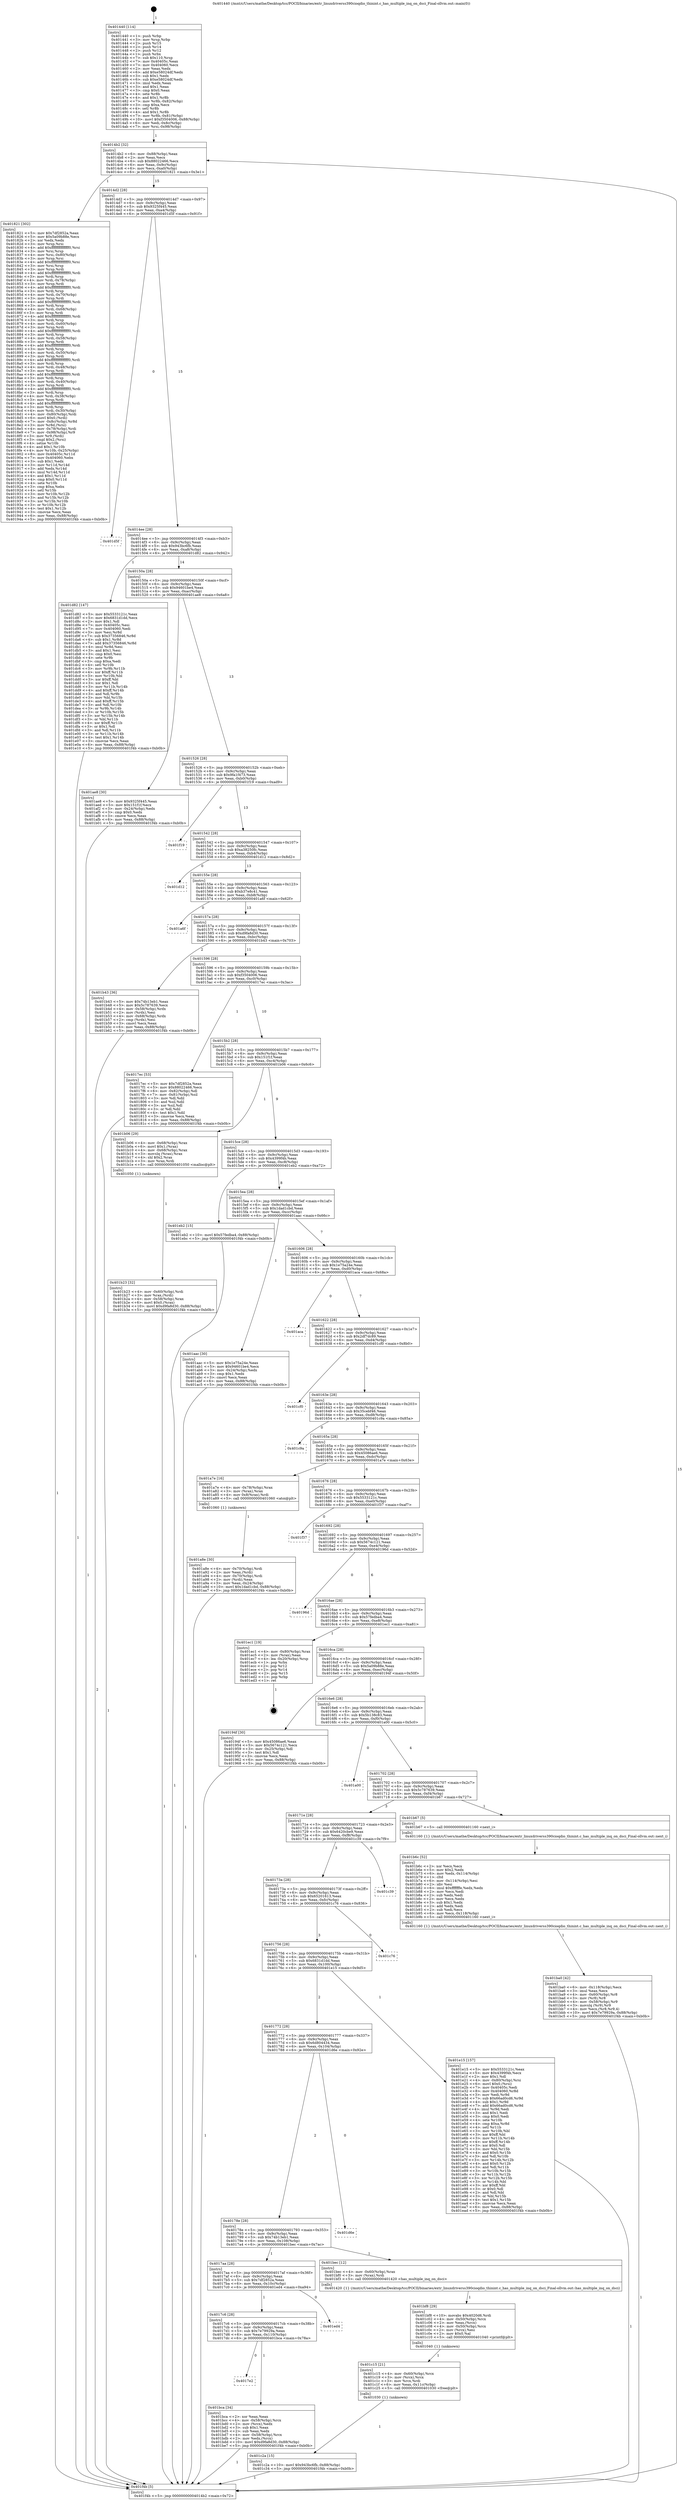 digraph "0x401440" {
  label = "0x401440 (/mnt/c/Users/mathe/Desktop/tcc/POCII/binaries/extr_linuxdriverss390cioqdio_thinint.c_has_multiple_inq_on_dsci_Final-ollvm.out::main(0))"
  labelloc = "t"
  node[shape=record]

  Entry [label="",width=0.3,height=0.3,shape=circle,fillcolor=black,style=filled]
  "0x4014b2" [label="{
     0x4014b2 [32]\l
     | [instrs]\l
     &nbsp;&nbsp;0x4014b2 \<+6\>: mov -0x88(%rbp),%eax\l
     &nbsp;&nbsp;0x4014b8 \<+2\>: mov %eax,%ecx\l
     &nbsp;&nbsp;0x4014ba \<+6\>: sub $0x88022466,%ecx\l
     &nbsp;&nbsp;0x4014c0 \<+6\>: mov %eax,-0x9c(%rbp)\l
     &nbsp;&nbsp;0x4014c6 \<+6\>: mov %ecx,-0xa0(%rbp)\l
     &nbsp;&nbsp;0x4014cc \<+6\>: je 0000000000401821 \<main+0x3e1\>\l
  }"]
  "0x401821" [label="{
     0x401821 [302]\l
     | [instrs]\l
     &nbsp;&nbsp;0x401821 \<+5\>: mov $0x7df2852a,%eax\l
     &nbsp;&nbsp;0x401826 \<+5\>: mov $0x5a09b88e,%ecx\l
     &nbsp;&nbsp;0x40182b \<+2\>: xor %edx,%edx\l
     &nbsp;&nbsp;0x40182d \<+3\>: mov %rsp,%rsi\l
     &nbsp;&nbsp;0x401830 \<+4\>: add $0xfffffffffffffff0,%rsi\l
     &nbsp;&nbsp;0x401834 \<+3\>: mov %rsi,%rsp\l
     &nbsp;&nbsp;0x401837 \<+4\>: mov %rsi,-0x80(%rbp)\l
     &nbsp;&nbsp;0x40183b \<+3\>: mov %rsp,%rsi\l
     &nbsp;&nbsp;0x40183e \<+4\>: add $0xfffffffffffffff0,%rsi\l
     &nbsp;&nbsp;0x401842 \<+3\>: mov %rsi,%rsp\l
     &nbsp;&nbsp;0x401845 \<+3\>: mov %rsp,%rdi\l
     &nbsp;&nbsp;0x401848 \<+4\>: add $0xfffffffffffffff0,%rdi\l
     &nbsp;&nbsp;0x40184c \<+3\>: mov %rdi,%rsp\l
     &nbsp;&nbsp;0x40184f \<+4\>: mov %rdi,-0x78(%rbp)\l
     &nbsp;&nbsp;0x401853 \<+3\>: mov %rsp,%rdi\l
     &nbsp;&nbsp;0x401856 \<+4\>: add $0xfffffffffffffff0,%rdi\l
     &nbsp;&nbsp;0x40185a \<+3\>: mov %rdi,%rsp\l
     &nbsp;&nbsp;0x40185d \<+4\>: mov %rdi,-0x70(%rbp)\l
     &nbsp;&nbsp;0x401861 \<+3\>: mov %rsp,%rdi\l
     &nbsp;&nbsp;0x401864 \<+4\>: add $0xfffffffffffffff0,%rdi\l
     &nbsp;&nbsp;0x401868 \<+3\>: mov %rdi,%rsp\l
     &nbsp;&nbsp;0x40186b \<+4\>: mov %rdi,-0x68(%rbp)\l
     &nbsp;&nbsp;0x40186f \<+3\>: mov %rsp,%rdi\l
     &nbsp;&nbsp;0x401872 \<+4\>: add $0xfffffffffffffff0,%rdi\l
     &nbsp;&nbsp;0x401876 \<+3\>: mov %rdi,%rsp\l
     &nbsp;&nbsp;0x401879 \<+4\>: mov %rdi,-0x60(%rbp)\l
     &nbsp;&nbsp;0x40187d \<+3\>: mov %rsp,%rdi\l
     &nbsp;&nbsp;0x401880 \<+4\>: add $0xfffffffffffffff0,%rdi\l
     &nbsp;&nbsp;0x401884 \<+3\>: mov %rdi,%rsp\l
     &nbsp;&nbsp;0x401887 \<+4\>: mov %rdi,-0x58(%rbp)\l
     &nbsp;&nbsp;0x40188b \<+3\>: mov %rsp,%rdi\l
     &nbsp;&nbsp;0x40188e \<+4\>: add $0xfffffffffffffff0,%rdi\l
     &nbsp;&nbsp;0x401892 \<+3\>: mov %rdi,%rsp\l
     &nbsp;&nbsp;0x401895 \<+4\>: mov %rdi,-0x50(%rbp)\l
     &nbsp;&nbsp;0x401899 \<+3\>: mov %rsp,%rdi\l
     &nbsp;&nbsp;0x40189c \<+4\>: add $0xfffffffffffffff0,%rdi\l
     &nbsp;&nbsp;0x4018a0 \<+3\>: mov %rdi,%rsp\l
     &nbsp;&nbsp;0x4018a3 \<+4\>: mov %rdi,-0x48(%rbp)\l
     &nbsp;&nbsp;0x4018a7 \<+3\>: mov %rsp,%rdi\l
     &nbsp;&nbsp;0x4018aa \<+4\>: add $0xfffffffffffffff0,%rdi\l
     &nbsp;&nbsp;0x4018ae \<+3\>: mov %rdi,%rsp\l
     &nbsp;&nbsp;0x4018b1 \<+4\>: mov %rdi,-0x40(%rbp)\l
     &nbsp;&nbsp;0x4018b5 \<+3\>: mov %rsp,%rdi\l
     &nbsp;&nbsp;0x4018b8 \<+4\>: add $0xfffffffffffffff0,%rdi\l
     &nbsp;&nbsp;0x4018bc \<+3\>: mov %rdi,%rsp\l
     &nbsp;&nbsp;0x4018bf \<+4\>: mov %rdi,-0x38(%rbp)\l
     &nbsp;&nbsp;0x4018c3 \<+3\>: mov %rsp,%rdi\l
     &nbsp;&nbsp;0x4018c6 \<+4\>: add $0xfffffffffffffff0,%rdi\l
     &nbsp;&nbsp;0x4018ca \<+3\>: mov %rdi,%rsp\l
     &nbsp;&nbsp;0x4018cd \<+4\>: mov %rdi,-0x30(%rbp)\l
     &nbsp;&nbsp;0x4018d1 \<+4\>: mov -0x80(%rbp),%rdi\l
     &nbsp;&nbsp;0x4018d5 \<+6\>: movl $0x0,(%rdi)\l
     &nbsp;&nbsp;0x4018db \<+7\>: mov -0x8c(%rbp),%r8d\l
     &nbsp;&nbsp;0x4018e2 \<+3\>: mov %r8d,(%rsi)\l
     &nbsp;&nbsp;0x4018e5 \<+4\>: mov -0x78(%rbp),%rdi\l
     &nbsp;&nbsp;0x4018e9 \<+7\>: mov -0x98(%rbp),%r9\l
     &nbsp;&nbsp;0x4018f0 \<+3\>: mov %r9,(%rdi)\l
     &nbsp;&nbsp;0x4018f3 \<+3\>: cmpl $0x2,(%rsi)\l
     &nbsp;&nbsp;0x4018f6 \<+4\>: setne %r10b\l
     &nbsp;&nbsp;0x4018fa \<+4\>: and $0x1,%r10b\l
     &nbsp;&nbsp;0x4018fe \<+4\>: mov %r10b,-0x25(%rbp)\l
     &nbsp;&nbsp;0x401902 \<+8\>: mov 0x40405c,%r11d\l
     &nbsp;&nbsp;0x40190a \<+7\>: mov 0x404060,%ebx\l
     &nbsp;&nbsp;0x401911 \<+3\>: sub $0x1,%edx\l
     &nbsp;&nbsp;0x401914 \<+3\>: mov %r11d,%r14d\l
     &nbsp;&nbsp;0x401917 \<+3\>: add %edx,%r14d\l
     &nbsp;&nbsp;0x40191a \<+4\>: imul %r14d,%r11d\l
     &nbsp;&nbsp;0x40191e \<+4\>: and $0x1,%r11d\l
     &nbsp;&nbsp;0x401922 \<+4\>: cmp $0x0,%r11d\l
     &nbsp;&nbsp;0x401926 \<+4\>: sete %r10b\l
     &nbsp;&nbsp;0x40192a \<+3\>: cmp $0xa,%ebx\l
     &nbsp;&nbsp;0x40192d \<+4\>: setl %r15b\l
     &nbsp;&nbsp;0x401931 \<+3\>: mov %r10b,%r12b\l
     &nbsp;&nbsp;0x401934 \<+3\>: and %r15b,%r12b\l
     &nbsp;&nbsp;0x401937 \<+3\>: xor %r15b,%r10b\l
     &nbsp;&nbsp;0x40193a \<+3\>: or %r10b,%r12b\l
     &nbsp;&nbsp;0x40193d \<+4\>: test $0x1,%r12b\l
     &nbsp;&nbsp;0x401941 \<+3\>: cmovne %ecx,%eax\l
     &nbsp;&nbsp;0x401944 \<+6\>: mov %eax,-0x88(%rbp)\l
     &nbsp;&nbsp;0x40194a \<+5\>: jmp 0000000000401f4b \<main+0xb0b\>\l
  }"]
  "0x4014d2" [label="{
     0x4014d2 [28]\l
     | [instrs]\l
     &nbsp;&nbsp;0x4014d2 \<+5\>: jmp 00000000004014d7 \<main+0x97\>\l
     &nbsp;&nbsp;0x4014d7 \<+6\>: mov -0x9c(%rbp),%eax\l
     &nbsp;&nbsp;0x4014dd \<+5\>: sub $0x9325f445,%eax\l
     &nbsp;&nbsp;0x4014e2 \<+6\>: mov %eax,-0xa4(%rbp)\l
     &nbsp;&nbsp;0x4014e8 \<+6\>: je 0000000000401d5f \<main+0x91f\>\l
  }"]
  Exit [label="",width=0.3,height=0.3,shape=circle,fillcolor=black,style=filled,peripheries=2]
  "0x401d5f" [label="{
     0x401d5f\l
  }", style=dashed]
  "0x4014ee" [label="{
     0x4014ee [28]\l
     | [instrs]\l
     &nbsp;&nbsp;0x4014ee \<+5\>: jmp 00000000004014f3 \<main+0xb3\>\l
     &nbsp;&nbsp;0x4014f3 \<+6\>: mov -0x9c(%rbp),%eax\l
     &nbsp;&nbsp;0x4014f9 \<+5\>: sub $0x943bc6fb,%eax\l
     &nbsp;&nbsp;0x4014fe \<+6\>: mov %eax,-0xa8(%rbp)\l
     &nbsp;&nbsp;0x401504 \<+6\>: je 0000000000401d82 \<main+0x942\>\l
  }"]
  "0x401c2a" [label="{
     0x401c2a [15]\l
     | [instrs]\l
     &nbsp;&nbsp;0x401c2a \<+10\>: movl $0x943bc6fb,-0x88(%rbp)\l
     &nbsp;&nbsp;0x401c34 \<+5\>: jmp 0000000000401f4b \<main+0xb0b\>\l
  }"]
  "0x401d82" [label="{
     0x401d82 [147]\l
     | [instrs]\l
     &nbsp;&nbsp;0x401d82 \<+5\>: mov $0x5533121c,%eax\l
     &nbsp;&nbsp;0x401d87 \<+5\>: mov $0x6831d1dd,%ecx\l
     &nbsp;&nbsp;0x401d8c \<+2\>: mov $0x1,%dl\l
     &nbsp;&nbsp;0x401d8e \<+7\>: mov 0x40405c,%esi\l
     &nbsp;&nbsp;0x401d95 \<+7\>: mov 0x404060,%edi\l
     &nbsp;&nbsp;0x401d9c \<+3\>: mov %esi,%r8d\l
     &nbsp;&nbsp;0x401d9f \<+7\>: sub $0x37356846,%r8d\l
     &nbsp;&nbsp;0x401da6 \<+4\>: sub $0x1,%r8d\l
     &nbsp;&nbsp;0x401daa \<+7\>: add $0x37356846,%r8d\l
     &nbsp;&nbsp;0x401db1 \<+4\>: imul %r8d,%esi\l
     &nbsp;&nbsp;0x401db5 \<+3\>: and $0x1,%esi\l
     &nbsp;&nbsp;0x401db8 \<+3\>: cmp $0x0,%esi\l
     &nbsp;&nbsp;0x401dbb \<+4\>: sete %r9b\l
     &nbsp;&nbsp;0x401dbf \<+3\>: cmp $0xa,%edi\l
     &nbsp;&nbsp;0x401dc2 \<+4\>: setl %r10b\l
     &nbsp;&nbsp;0x401dc6 \<+3\>: mov %r9b,%r11b\l
     &nbsp;&nbsp;0x401dc9 \<+4\>: xor $0xff,%r11b\l
     &nbsp;&nbsp;0x401dcd \<+3\>: mov %r10b,%bl\l
     &nbsp;&nbsp;0x401dd0 \<+3\>: xor $0xff,%bl\l
     &nbsp;&nbsp;0x401dd3 \<+3\>: xor $0x1,%dl\l
     &nbsp;&nbsp;0x401dd6 \<+3\>: mov %r11b,%r14b\l
     &nbsp;&nbsp;0x401dd9 \<+4\>: and $0xff,%r14b\l
     &nbsp;&nbsp;0x401ddd \<+3\>: and %dl,%r9b\l
     &nbsp;&nbsp;0x401de0 \<+3\>: mov %bl,%r15b\l
     &nbsp;&nbsp;0x401de3 \<+4\>: and $0xff,%r15b\l
     &nbsp;&nbsp;0x401de7 \<+3\>: and %dl,%r10b\l
     &nbsp;&nbsp;0x401dea \<+3\>: or %r9b,%r14b\l
     &nbsp;&nbsp;0x401ded \<+3\>: or %r10b,%r15b\l
     &nbsp;&nbsp;0x401df0 \<+3\>: xor %r15b,%r14b\l
     &nbsp;&nbsp;0x401df3 \<+3\>: or %bl,%r11b\l
     &nbsp;&nbsp;0x401df6 \<+4\>: xor $0xff,%r11b\l
     &nbsp;&nbsp;0x401dfa \<+3\>: or $0x1,%dl\l
     &nbsp;&nbsp;0x401dfd \<+3\>: and %dl,%r11b\l
     &nbsp;&nbsp;0x401e00 \<+3\>: or %r11b,%r14b\l
     &nbsp;&nbsp;0x401e03 \<+4\>: test $0x1,%r14b\l
     &nbsp;&nbsp;0x401e07 \<+3\>: cmovne %ecx,%eax\l
     &nbsp;&nbsp;0x401e0a \<+6\>: mov %eax,-0x88(%rbp)\l
     &nbsp;&nbsp;0x401e10 \<+5\>: jmp 0000000000401f4b \<main+0xb0b\>\l
  }"]
  "0x40150a" [label="{
     0x40150a [28]\l
     | [instrs]\l
     &nbsp;&nbsp;0x40150a \<+5\>: jmp 000000000040150f \<main+0xcf\>\l
     &nbsp;&nbsp;0x40150f \<+6\>: mov -0x9c(%rbp),%eax\l
     &nbsp;&nbsp;0x401515 \<+5\>: sub $0x94601be4,%eax\l
     &nbsp;&nbsp;0x40151a \<+6\>: mov %eax,-0xac(%rbp)\l
     &nbsp;&nbsp;0x401520 \<+6\>: je 0000000000401ae8 \<main+0x6a8\>\l
  }"]
  "0x401c15" [label="{
     0x401c15 [21]\l
     | [instrs]\l
     &nbsp;&nbsp;0x401c15 \<+4\>: mov -0x60(%rbp),%rcx\l
     &nbsp;&nbsp;0x401c19 \<+3\>: mov (%rcx),%rcx\l
     &nbsp;&nbsp;0x401c1c \<+3\>: mov %rcx,%rdi\l
     &nbsp;&nbsp;0x401c1f \<+6\>: mov %eax,-0x11c(%rbp)\l
     &nbsp;&nbsp;0x401c25 \<+5\>: call 0000000000401030 \<free@plt\>\l
     | [calls]\l
     &nbsp;&nbsp;0x401030 \{1\} (unknown)\l
  }"]
  "0x401ae8" [label="{
     0x401ae8 [30]\l
     | [instrs]\l
     &nbsp;&nbsp;0x401ae8 \<+5\>: mov $0x9325f445,%eax\l
     &nbsp;&nbsp;0x401aed \<+5\>: mov $0x151f1f,%ecx\l
     &nbsp;&nbsp;0x401af2 \<+3\>: mov -0x24(%rbp),%edx\l
     &nbsp;&nbsp;0x401af5 \<+3\>: cmp $0x0,%edx\l
     &nbsp;&nbsp;0x401af8 \<+3\>: cmove %ecx,%eax\l
     &nbsp;&nbsp;0x401afb \<+6\>: mov %eax,-0x88(%rbp)\l
     &nbsp;&nbsp;0x401b01 \<+5\>: jmp 0000000000401f4b \<main+0xb0b\>\l
  }"]
  "0x401526" [label="{
     0x401526 [28]\l
     | [instrs]\l
     &nbsp;&nbsp;0x401526 \<+5\>: jmp 000000000040152b \<main+0xeb\>\l
     &nbsp;&nbsp;0x40152b \<+6\>: mov -0x9c(%rbp),%eax\l
     &nbsp;&nbsp;0x401531 \<+5\>: sub $0x9fa1f473,%eax\l
     &nbsp;&nbsp;0x401536 \<+6\>: mov %eax,-0xb0(%rbp)\l
     &nbsp;&nbsp;0x40153c \<+6\>: je 0000000000401f19 \<main+0xad9\>\l
  }"]
  "0x401bf8" [label="{
     0x401bf8 [29]\l
     | [instrs]\l
     &nbsp;&nbsp;0x401bf8 \<+10\>: movabs $0x4020d6,%rdi\l
     &nbsp;&nbsp;0x401c02 \<+4\>: mov -0x50(%rbp),%rcx\l
     &nbsp;&nbsp;0x401c06 \<+2\>: mov %eax,(%rcx)\l
     &nbsp;&nbsp;0x401c08 \<+4\>: mov -0x50(%rbp),%rcx\l
     &nbsp;&nbsp;0x401c0c \<+2\>: mov (%rcx),%esi\l
     &nbsp;&nbsp;0x401c0e \<+2\>: mov $0x0,%al\l
     &nbsp;&nbsp;0x401c10 \<+5\>: call 0000000000401040 \<printf@plt\>\l
     | [calls]\l
     &nbsp;&nbsp;0x401040 \{1\} (unknown)\l
  }"]
  "0x401f19" [label="{
     0x401f19\l
  }", style=dashed]
  "0x401542" [label="{
     0x401542 [28]\l
     | [instrs]\l
     &nbsp;&nbsp;0x401542 \<+5\>: jmp 0000000000401547 \<main+0x107\>\l
     &nbsp;&nbsp;0x401547 \<+6\>: mov -0x9c(%rbp),%eax\l
     &nbsp;&nbsp;0x40154d \<+5\>: sub $0xa38250fc,%eax\l
     &nbsp;&nbsp;0x401552 \<+6\>: mov %eax,-0xb4(%rbp)\l
     &nbsp;&nbsp;0x401558 \<+6\>: je 0000000000401d12 \<main+0x8d2\>\l
  }"]
  "0x4017e2" [label="{
     0x4017e2\l
  }", style=dashed]
  "0x401d12" [label="{
     0x401d12\l
  }", style=dashed]
  "0x40155e" [label="{
     0x40155e [28]\l
     | [instrs]\l
     &nbsp;&nbsp;0x40155e \<+5\>: jmp 0000000000401563 \<main+0x123\>\l
     &nbsp;&nbsp;0x401563 \<+6\>: mov -0x9c(%rbp),%eax\l
     &nbsp;&nbsp;0x401569 \<+5\>: sub $0xb37e8c41,%eax\l
     &nbsp;&nbsp;0x40156e \<+6\>: mov %eax,-0xb8(%rbp)\l
     &nbsp;&nbsp;0x401574 \<+6\>: je 0000000000401a6f \<main+0x62f\>\l
  }"]
  "0x401bca" [label="{
     0x401bca [34]\l
     | [instrs]\l
     &nbsp;&nbsp;0x401bca \<+2\>: xor %eax,%eax\l
     &nbsp;&nbsp;0x401bcc \<+4\>: mov -0x58(%rbp),%rcx\l
     &nbsp;&nbsp;0x401bd0 \<+2\>: mov (%rcx),%edx\l
     &nbsp;&nbsp;0x401bd2 \<+3\>: sub $0x1,%eax\l
     &nbsp;&nbsp;0x401bd5 \<+2\>: sub %eax,%edx\l
     &nbsp;&nbsp;0x401bd7 \<+4\>: mov -0x58(%rbp),%rcx\l
     &nbsp;&nbsp;0x401bdb \<+2\>: mov %edx,(%rcx)\l
     &nbsp;&nbsp;0x401bdd \<+10\>: movl $0xd9fa8d30,-0x88(%rbp)\l
     &nbsp;&nbsp;0x401be7 \<+5\>: jmp 0000000000401f4b \<main+0xb0b\>\l
  }"]
  "0x401a6f" [label="{
     0x401a6f\l
  }", style=dashed]
  "0x40157a" [label="{
     0x40157a [28]\l
     | [instrs]\l
     &nbsp;&nbsp;0x40157a \<+5\>: jmp 000000000040157f \<main+0x13f\>\l
     &nbsp;&nbsp;0x40157f \<+6\>: mov -0x9c(%rbp),%eax\l
     &nbsp;&nbsp;0x401585 \<+5\>: sub $0xd9fa8d30,%eax\l
     &nbsp;&nbsp;0x40158a \<+6\>: mov %eax,-0xbc(%rbp)\l
     &nbsp;&nbsp;0x401590 \<+6\>: je 0000000000401b43 \<main+0x703\>\l
  }"]
  "0x4017c6" [label="{
     0x4017c6 [28]\l
     | [instrs]\l
     &nbsp;&nbsp;0x4017c6 \<+5\>: jmp 00000000004017cb \<main+0x38b\>\l
     &nbsp;&nbsp;0x4017cb \<+6\>: mov -0x9c(%rbp),%eax\l
     &nbsp;&nbsp;0x4017d1 \<+5\>: sub $0x7e79929a,%eax\l
     &nbsp;&nbsp;0x4017d6 \<+6\>: mov %eax,-0x110(%rbp)\l
     &nbsp;&nbsp;0x4017dc \<+6\>: je 0000000000401bca \<main+0x78a\>\l
  }"]
  "0x401b43" [label="{
     0x401b43 [36]\l
     | [instrs]\l
     &nbsp;&nbsp;0x401b43 \<+5\>: mov $0x74b13eb1,%eax\l
     &nbsp;&nbsp;0x401b48 \<+5\>: mov $0x5c787639,%ecx\l
     &nbsp;&nbsp;0x401b4d \<+4\>: mov -0x58(%rbp),%rdx\l
     &nbsp;&nbsp;0x401b51 \<+2\>: mov (%rdx),%esi\l
     &nbsp;&nbsp;0x401b53 \<+4\>: mov -0x68(%rbp),%rdx\l
     &nbsp;&nbsp;0x401b57 \<+2\>: cmp (%rdx),%esi\l
     &nbsp;&nbsp;0x401b59 \<+3\>: cmovl %ecx,%eax\l
     &nbsp;&nbsp;0x401b5c \<+6\>: mov %eax,-0x88(%rbp)\l
     &nbsp;&nbsp;0x401b62 \<+5\>: jmp 0000000000401f4b \<main+0xb0b\>\l
  }"]
  "0x401596" [label="{
     0x401596 [28]\l
     | [instrs]\l
     &nbsp;&nbsp;0x401596 \<+5\>: jmp 000000000040159b \<main+0x15b\>\l
     &nbsp;&nbsp;0x40159b \<+6\>: mov -0x9c(%rbp),%eax\l
     &nbsp;&nbsp;0x4015a1 \<+5\>: sub $0xf3504006,%eax\l
     &nbsp;&nbsp;0x4015a6 \<+6\>: mov %eax,-0xc0(%rbp)\l
     &nbsp;&nbsp;0x4015ac \<+6\>: je 00000000004017ec \<main+0x3ac\>\l
  }"]
  "0x401ed4" [label="{
     0x401ed4\l
  }", style=dashed]
  "0x4017ec" [label="{
     0x4017ec [53]\l
     | [instrs]\l
     &nbsp;&nbsp;0x4017ec \<+5\>: mov $0x7df2852a,%eax\l
     &nbsp;&nbsp;0x4017f1 \<+5\>: mov $0x88022466,%ecx\l
     &nbsp;&nbsp;0x4017f6 \<+6\>: mov -0x82(%rbp),%dl\l
     &nbsp;&nbsp;0x4017fc \<+7\>: mov -0x81(%rbp),%sil\l
     &nbsp;&nbsp;0x401803 \<+3\>: mov %dl,%dil\l
     &nbsp;&nbsp;0x401806 \<+3\>: and %sil,%dil\l
     &nbsp;&nbsp;0x401809 \<+3\>: xor %sil,%dl\l
     &nbsp;&nbsp;0x40180c \<+3\>: or %dl,%dil\l
     &nbsp;&nbsp;0x40180f \<+4\>: test $0x1,%dil\l
     &nbsp;&nbsp;0x401813 \<+3\>: cmovne %ecx,%eax\l
     &nbsp;&nbsp;0x401816 \<+6\>: mov %eax,-0x88(%rbp)\l
     &nbsp;&nbsp;0x40181c \<+5\>: jmp 0000000000401f4b \<main+0xb0b\>\l
  }"]
  "0x4015b2" [label="{
     0x4015b2 [28]\l
     | [instrs]\l
     &nbsp;&nbsp;0x4015b2 \<+5\>: jmp 00000000004015b7 \<main+0x177\>\l
     &nbsp;&nbsp;0x4015b7 \<+6\>: mov -0x9c(%rbp),%eax\l
     &nbsp;&nbsp;0x4015bd \<+5\>: sub $0x151f1f,%eax\l
     &nbsp;&nbsp;0x4015c2 \<+6\>: mov %eax,-0xc4(%rbp)\l
     &nbsp;&nbsp;0x4015c8 \<+6\>: je 0000000000401b06 \<main+0x6c6\>\l
  }"]
  "0x401f4b" [label="{
     0x401f4b [5]\l
     | [instrs]\l
     &nbsp;&nbsp;0x401f4b \<+5\>: jmp 00000000004014b2 \<main+0x72\>\l
  }"]
  "0x401440" [label="{
     0x401440 [114]\l
     | [instrs]\l
     &nbsp;&nbsp;0x401440 \<+1\>: push %rbp\l
     &nbsp;&nbsp;0x401441 \<+3\>: mov %rsp,%rbp\l
     &nbsp;&nbsp;0x401444 \<+2\>: push %r15\l
     &nbsp;&nbsp;0x401446 \<+2\>: push %r14\l
     &nbsp;&nbsp;0x401448 \<+2\>: push %r12\l
     &nbsp;&nbsp;0x40144a \<+1\>: push %rbx\l
     &nbsp;&nbsp;0x40144b \<+7\>: sub $0x110,%rsp\l
     &nbsp;&nbsp;0x401452 \<+7\>: mov 0x40405c,%eax\l
     &nbsp;&nbsp;0x401459 \<+7\>: mov 0x404060,%ecx\l
     &nbsp;&nbsp;0x401460 \<+2\>: mov %eax,%edx\l
     &nbsp;&nbsp;0x401462 \<+6\>: add $0xe58024df,%edx\l
     &nbsp;&nbsp;0x401468 \<+3\>: sub $0x1,%edx\l
     &nbsp;&nbsp;0x40146b \<+6\>: sub $0xe58024df,%edx\l
     &nbsp;&nbsp;0x401471 \<+3\>: imul %edx,%eax\l
     &nbsp;&nbsp;0x401474 \<+3\>: and $0x1,%eax\l
     &nbsp;&nbsp;0x401477 \<+3\>: cmp $0x0,%eax\l
     &nbsp;&nbsp;0x40147a \<+4\>: sete %r8b\l
     &nbsp;&nbsp;0x40147e \<+4\>: and $0x1,%r8b\l
     &nbsp;&nbsp;0x401482 \<+7\>: mov %r8b,-0x82(%rbp)\l
     &nbsp;&nbsp;0x401489 \<+3\>: cmp $0xa,%ecx\l
     &nbsp;&nbsp;0x40148c \<+4\>: setl %r8b\l
     &nbsp;&nbsp;0x401490 \<+4\>: and $0x1,%r8b\l
     &nbsp;&nbsp;0x401494 \<+7\>: mov %r8b,-0x81(%rbp)\l
     &nbsp;&nbsp;0x40149b \<+10\>: movl $0xf3504006,-0x88(%rbp)\l
     &nbsp;&nbsp;0x4014a5 \<+6\>: mov %edi,-0x8c(%rbp)\l
     &nbsp;&nbsp;0x4014ab \<+7\>: mov %rsi,-0x98(%rbp)\l
  }"]
  "0x4017aa" [label="{
     0x4017aa [28]\l
     | [instrs]\l
     &nbsp;&nbsp;0x4017aa \<+5\>: jmp 00000000004017af \<main+0x36f\>\l
     &nbsp;&nbsp;0x4017af \<+6\>: mov -0x9c(%rbp),%eax\l
     &nbsp;&nbsp;0x4017b5 \<+5\>: sub $0x7df2852a,%eax\l
     &nbsp;&nbsp;0x4017ba \<+6\>: mov %eax,-0x10c(%rbp)\l
     &nbsp;&nbsp;0x4017c0 \<+6\>: je 0000000000401ed4 \<main+0xa94\>\l
  }"]
  "0x401bec" [label="{
     0x401bec [12]\l
     | [instrs]\l
     &nbsp;&nbsp;0x401bec \<+4\>: mov -0x60(%rbp),%rax\l
     &nbsp;&nbsp;0x401bf0 \<+3\>: mov (%rax),%rdi\l
     &nbsp;&nbsp;0x401bf3 \<+5\>: call 0000000000401420 \<has_multiple_inq_on_dsci\>\l
     | [calls]\l
     &nbsp;&nbsp;0x401420 \{1\} (/mnt/c/Users/mathe/Desktop/tcc/POCII/binaries/extr_linuxdriverss390cioqdio_thinint.c_has_multiple_inq_on_dsci_Final-ollvm.out::has_multiple_inq_on_dsci)\l
  }"]
  "0x401b06" [label="{
     0x401b06 [29]\l
     | [instrs]\l
     &nbsp;&nbsp;0x401b06 \<+4\>: mov -0x68(%rbp),%rax\l
     &nbsp;&nbsp;0x401b0a \<+6\>: movl $0x1,(%rax)\l
     &nbsp;&nbsp;0x401b10 \<+4\>: mov -0x68(%rbp),%rax\l
     &nbsp;&nbsp;0x401b14 \<+3\>: movslq (%rax),%rax\l
     &nbsp;&nbsp;0x401b17 \<+4\>: shl $0x2,%rax\l
     &nbsp;&nbsp;0x401b1b \<+3\>: mov %rax,%rdi\l
     &nbsp;&nbsp;0x401b1e \<+5\>: call 0000000000401050 \<malloc@plt\>\l
     | [calls]\l
     &nbsp;&nbsp;0x401050 \{1\} (unknown)\l
  }"]
  "0x4015ce" [label="{
     0x4015ce [28]\l
     | [instrs]\l
     &nbsp;&nbsp;0x4015ce \<+5\>: jmp 00000000004015d3 \<main+0x193\>\l
     &nbsp;&nbsp;0x4015d3 \<+6\>: mov -0x9c(%rbp),%eax\l
     &nbsp;&nbsp;0x4015d9 \<+5\>: sub $0x4399f4b,%eax\l
     &nbsp;&nbsp;0x4015de \<+6\>: mov %eax,-0xc8(%rbp)\l
     &nbsp;&nbsp;0x4015e4 \<+6\>: je 0000000000401eb2 \<main+0xa72\>\l
  }"]
  "0x40178e" [label="{
     0x40178e [28]\l
     | [instrs]\l
     &nbsp;&nbsp;0x40178e \<+5\>: jmp 0000000000401793 \<main+0x353\>\l
     &nbsp;&nbsp;0x401793 \<+6\>: mov -0x9c(%rbp),%eax\l
     &nbsp;&nbsp;0x401799 \<+5\>: sub $0x74b13eb1,%eax\l
     &nbsp;&nbsp;0x40179e \<+6\>: mov %eax,-0x108(%rbp)\l
     &nbsp;&nbsp;0x4017a4 \<+6\>: je 0000000000401bec \<main+0x7ac\>\l
  }"]
  "0x401eb2" [label="{
     0x401eb2 [15]\l
     | [instrs]\l
     &nbsp;&nbsp;0x401eb2 \<+10\>: movl $0x57fedba4,-0x88(%rbp)\l
     &nbsp;&nbsp;0x401ebc \<+5\>: jmp 0000000000401f4b \<main+0xb0b\>\l
  }"]
  "0x4015ea" [label="{
     0x4015ea [28]\l
     | [instrs]\l
     &nbsp;&nbsp;0x4015ea \<+5\>: jmp 00000000004015ef \<main+0x1af\>\l
     &nbsp;&nbsp;0x4015ef \<+6\>: mov -0x9c(%rbp),%eax\l
     &nbsp;&nbsp;0x4015f5 \<+5\>: sub $0x1dad1cbd,%eax\l
     &nbsp;&nbsp;0x4015fa \<+6\>: mov %eax,-0xcc(%rbp)\l
     &nbsp;&nbsp;0x401600 \<+6\>: je 0000000000401aac \<main+0x66c\>\l
  }"]
  "0x401d6e" [label="{
     0x401d6e\l
  }", style=dashed]
  "0x401aac" [label="{
     0x401aac [30]\l
     | [instrs]\l
     &nbsp;&nbsp;0x401aac \<+5\>: mov $0x1e75a24e,%eax\l
     &nbsp;&nbsp;0x401ab1 \<+5\>: mov $0x94601be4,%ecx\l
     &nbsp;&nbsp;0x401ab6 \<+3\>: mov -0x24(%rbp),%edx\l
     &nbsp;&nbsp;0x401ab9 \<+3\>: cmp $0x1,%edx\l
     &nbsp;&nbsp;0x401abc \<+3\>: cmovl %ecx,%eax\l
     &nbsp;&nbsp;0x401abf \<+6\>: mov %eax,-0x88(%rbp)\l
     &nbsp;&nbsp;0x401ac5 \<+5\>: jmp 0000000000401f4b \<main+0xb0b\>\l
  }"]
  "0x401606" [label="{
     0x401606 [28]\l
     | [instrs]\l
     &nbsp;&nbsp;0x401606 \<+5\>: jmp 000000000040160b \<main+0x1cb\>\l
     &nbsp;&nbsp;0x40160b \<+6\>: mov -0x9c(%rbp),%eax\l
     &nbsp;&nbsp;0x401611 \<+5\>: sub $0x1e75a24e,%eax\l
     &nbsp;&nbsp;0x401616 \<+6\>: mov %eax,-0xd0(%rbp)\l
     &nbsp;&nbsp;0x40161c \<+6\>: je 0000000000401aca \<main+0x68a\>\l
  }"]
  "0x401772" [label="{
     0x401772 [28]\l
     | [instrs]\l
     &nbsp;&nbsp;0x401772 \<+5\>: jmp 0000000000401777 \<main+0x337\>\l
     &nbsp;&nbsp;0x401777 \<+6\>: mov -0x9c(%rbp),%eax\l
     &nbsp;&nbsp;0x40177d \<+5\>: sub $0x6d804434,%eax\l
     &nbsp;&nbsp;0x401782 \<+6\>: mov %eax,-0x104(%rbp)\l
     &nbsp;&nbsp;0x401788 \<+6\>: je 0000000000401d6e \<main+0x92e\>\l
  }"]
  "0x401aca" [label="{
     0x401aca\l
  }", style=dashed]
  "0x401622" [label="{
     0x401622 [28]\l
     | [instrs]\l
     &nbsp;&nbsp;0x401622 \<+5\>: jmp 0000000000401627 \<main+0x1e7\>\l
     &nbsp;&nbsp;0x401627 \<+6\>: mov -0x9c(%rbp),%eax\l
     &nbsp;&nbsp;0x40162d \<+5\>: sub $0x2df7dc89,%eax\l
     &nbsp;&nbsp;0x401632 \<+6\>: mov %eax,-0xd4(%rbp)\l
     &nbsp;&nbsp;0x401638 \<+6\>: je 0000000000401cf0 \<main+0x8b0\>\l
  }"]
  "0x401e15" [label="{
     0x401e15 [157]\l
     | [instrs]\l
     &nbsp;&nbsp;0x401e15 \<+5\>: mov $0x5533121c,%eax\l
     &nbsp;&nbsp;0x401e1a \<+5\>: mov $0x4399f4b,%ecx\l
     &nbsp;&nbsp;0x401e1f \<+2\>: mov $0x1,%dl\l
     &nbsp;&nbsp;0x401e21 \<+4\>: mov -0x80(%rbp),%rsi\l
     &nbsp;&nbsp;0x401e25 \<+6\>: movl $0x0,(%rsi)\l
     &nbsp;&nbsp;0x401e2b \<+7\>: mov 0x40405c,%edi\l
     &nbsp;&nbsp;0x401e32 \<+8\>: mov 0x404060,%r8d\l
     &nbsp;&nbsp;0x401e3a \<+3\>: mov %edi,%r9d\l
     &nbsp;&nbsp;0x401e3d \<+7\>: sub $0x66ad0cd6,%r9d\l
     &nbsp;&nbsp;0x401e44 \<+4\>: sub $0x1,%r9d\l
     &nbsp;&nbsp;0x401e48 \<+7\>: add $0x66ad0cd6,%r9d\l
     &nbsp;&nbsp;0x401e4f \<+4\>: imul %r9d,%edi\l
     &nbsp;&nbsp;0x401e53 \<+3\>: and $0x1,%edi\l
     &nbsp;&nbsp;0x401e56 \<+3\>: cmp $0x0,%edi\l
     &nbsp;&nbsp;0x401e59 \<+4\>: sete %r10b\l
     &nbsp;&nbsp;0x401e5d \<+4\>: cmp $0xa,%r8d\l
     &nbsp;&nbsp;0x401e61 \<+4\>: setl %r11b\l
     &nbsp;&nbsp;0x401e65 \<+3\>: mov %r10b,%bl\l
     &nbsp;&nbsp;0x401e68 \<+3\>: xor $0xff,%bl\l
     &nbsp;&nbsp;0x401e6b \<+3\>: mov %r11b,%r14b\l
     &nbsp;&nbsp;0x401e6e \<+4\>: xor $0xff,%r14b\l
     &nbsp;&nbsp;0x401e72 \<+3\>: xor $0x0,%dl\l
     &nbsp;&nbsp;0x401e75 \<+3\>: mov %bl,%r15b\l
     &nbsp;&nbsp;0x401e78 \<+4\>: and $0x0,%r15b\l
     &nbsp;&nbsp;0x401e7c \<+3\>: and %dl,%r10b\l
     &nbsp;&nbsp;0x401e7f \<+3\>: mov %r14b,%r12b\l
     &nbsp;&nbsp;0x401e82 \<+4\>: and $0x0,%r12b\l
     &nbsp;&nbsp;0x401e86 \<+3\>: and %dl,%r11b\l
     &nbsp;&nbsp;0x401e89 \<+3\>: or %r10b,%r15b\l
     &nbsp;&nbsp;0x401e8c \<+3\>: or %r11b,%r12b\l
     &nbsp;&nbsp;0x401e8f \<+3\>: xor %r12b,%r15b\l
     &nbsp;&nbsp;0x401e92 \<+3\>: or %r14b,%bl\l
     &nbsp;&nbsp;0x401e95 \<+3\>: xor $0xff,%bl\l
     &nbsp;&nbsp;0x401e98 \<+3\>: or $0x0,%dl\l
     &nbsp;&nbsp;0x401e9b \<+2\>: and %dl,%bl\l
     &nbsp;&nbsp;0x401e9d \<+3\>: or %bl,%r15b\l
     &nbsp;&nbsp;0x401ea0 \<+4\>: test $0x1,%r15b\l
     &nbsp;&nbsp;0x401ea4 \<+3\>: cmovne %ecx,%eax\l
     &nbsp;&nbsp;0x401ea7 \<+6\>: mov %eax,-0x88(%rbp)\l
     &nbsp;&nbsp;0x401ead \<+5\>: jmp 0000000000401f4b \<main+0xb0b\>\l
  }"]
  "0x401cf0" [label="{
     0x401cf0\l
  }", style=dashed]
  "0x40163e" [label="{
     0x40163e [28]\l
     | [instrs]\l
     &nbsp;&nbsp;0x40163e \<+5\>: jmp 0000000000401643 \<main+0x203\>\l
     &nbsp;&nbsp;0x401643 \<+6\>: mov -0x9c(%rbp),%eax\l
     &nbsp;&nbsp;0x401649 \<+5\>: sub $0x35cebf46,%eax\l
     &nbsp;&nbsp;0x40164e \<+6\>: mov %eax,-0xd8(%rbp)\l
     &nbsp;&nbsp;0x401654 \<+6\>: je 0000000000401c9a \<main+0x85a\>\l
  }"]
  "0x401756" [label="{
     0x401756 [28]\l
     | [instrs]\l
     &nbsp;&nbsp;0x401756 \<+5\>: jmp 000000000040175b \<main+0x31b\>\l
     &nbsp;&nbsp;0x40175b \<+6\>: mov -0x9c(%rbp),%eax\l
     &nbsp;&nbsp;0x401761 \<+5\>: sub $0x6831d1dd,%eax\l
     &nbsp;&nbsp;0x401766 \<+6\>: mov %eax,-0x100(%rbp)\l
     &nbsp;&nbsp;0x40176c \<+6\>: je 0000000000401e15 \<main+0x9d5\>\l
  }"]
  "0x401c9a" [label="{
     0x401c9a\l
  }", style=dashed]
  "0x40165a" [label="{
     0x40165a [28]\l
     | [instrs]\l
     &nbsp;&nbsp;0x40165a \<+5\>: jmp 000000000040165f \<main+0x21f\>\l
     &nbsp;&nbsp;0x40165f \<+6\>: mov -0x9c(%rbp),%eax\l
     &nbsp;&nbsp;0x401665 \<+5\>: sub $0x45086ae6,%eax\l
     &nbsp;&nbsp;0x40166a \<+6\>: mov %eax,-0xdc(%rbp)\l
     &nbsp;&nbsp;0x401670 \<+6\>: je 0000000000401a7e \<main+0x63e\>\l
  }"]
  "0x401c76" [label="{
     0x401c76\l
  }", style=dashed]
  "0x401a7e" [label="{
     0x401a7e [16]\l
     | [instrs]\l
     &nbsp;&nbsp;0x401a7e \<+4\>: mov -0x78(%rbp),%rax\l
     &nbsp;&nbsp;0x401a82 \<+3\>: mov (%rax),%rax\l
     &nbsp;&nbsp;0x401a85 \<+4\>: mov 0x8(%rax),%rdi\l
     &nbsp;&nbsp;0x401a89 \<+5\>: call 0000000000401060 \<atoi@plt\>\l
     | [calls]\l
     &nbsp;&nbsp;0x401060 \{1\} (unknown)\l
  }"]
  "0x401676" [label="{
     0x401676 [28]\l
     | [instrs]\l
     &nbsp;&nbsp;0x401676 \<+5\>: jmp 000000000040167b \<main+0x23b\>\l
     &nbsp;&nbsp;0x40167b \<+6\>: mov -0x9c(%rbp),%eax\l
     &nbsp;&nbsp;0x401681 \<+5\>: sub $0x5533121c,%eax\l
     &nbsp;&nbsp;0x401686 \<+6\>: mov %eax,-0xe0(%rbp)\l
     &nbsp;&nbsp;0x40168c \<+6\>: je 0000000000401f37 \<main+0xaf7\>\l
  }"]
  "0x40173a" [label="{
     0x40173a [28]\l
     | [instrs]\l
     &nbsp;&nbsp;0x40173a \<+5\>: jmp 000000000040173f \<main+0x2ff\>\l
     &nbsp;&nbsp;0x40173f \<+6\>: mov -0x9c(%rbp),%eax\l
     &nbsp;&nbsp;0x401745 \<+5\>: sub $0x65201613,%eax\l
     &nbsp;&nbsp;0x40174a \<+6\>: mov %eax,-0xfc(%rbp)\l
     &nbsp;&nbsp;0x401750 \<+6\>: je 0000000000401c76 \<main+0x836\>\l
  }"]
  "0x401f37" [label="{
     0x401f37\l
  }", style=dashed]
  "0x401692" [label="{
     0x401692 [28]\l
     | [instrs]\l
     &nbsp;&nbsp;0x401692 \<+5\>: jmp 0000000000401697 \<main+0x257\>\l
     &nbsp;&nbsp;0x401697 \<+6\>: mov -0x9c(%rbp),%eax\l
     &nbsp;&nbsp;0x40169d \<+5\>: sub $0x5674c121,%eax\l
     &nbsp;&nbsp;0x4016a2 \<+6\>: mov %eax,-0xe4(%rbp)\l
     &nbsp;&nbsp;0x4016a8 \<+6\>: je 000000000040196d \<main+0x52d\>\l
  }"]
  "0x401c39" [label="{
     0x401c39\l
  }", style=dashed]
  "0x40196d" [label="{
     0x40196d\l
  }", style=dashed]
  "0x4016ae" [label="{
     0x4016ae [28]\l
     | [instrs]\l
     &nbsp;&nbsp;0x4016ae \<+5\>: jmp 00000000004016b3 \<main+0x273\>\l
     &nbsp;&nbsp;0x4016b3 \<+6\>: mov -0x9c(%rbp),%eax\l
     &nbsp;&nbsp;0x4016b9 \<+5\>: sub $0x57fedba4,%eax\l
     &nbsp;&nbsp;0x4016be \<+6\>: mov %eax,-0xe8(%rbp)\l
     &nbsp;&nbsp;0x4016c4 \<+6\>: je 0000000000401ec1 \<main+0xa81\>\l
  }"]
  "0x401ba0" [label="{
     0x401ba0 [42]\l
     | [instrs]\l
     &nbsp;&nbsp;0x401ba0 \<+6\>: mov -0x118(%rbp),%ecx\l
     &nbsp;&nbsp;0x401ba6 \<+3\>: imul %eax,%ecx\l
     &nbsp;&nbsp;0x401ba9 \<+4\>: mov -0x60(%rbp),%r8\l
     &nbsp;&nbsp;0x401bad \<+3\>: mov (%r8),%r8\l
     &nbsp;&nbsp;0x401bb0 \<+4\>: mov -0x58(%rbp),%r9\l
     &nbsp;&nbsp;0x401bb4 \<+3\>: movslq (%r9),%r9\l
     &nbsp;&nbsp;0x401bb7 \<+4\>: mov %ecx,(%r8,%r9,4)\l
     &nbsp;&nbsp;0x401bbb \<+10\>: movl $0x7e79929a,-0x88(%rbp)\l
     &nbsp;&nbsp;0x401bc5 \<+5\>: jmp 0000000000401f4b \<main+0xb0b\>\l
  }"]
  "0x401ec1" [label="{
     0x401ec1 [19]\l
     | [instrs]\l
     &nbsp;&nbsp;0x401ec1 \<+4\>: mov -0x80(%rbp),%rax\l
     &nbsp;&nbsp;0x401ec5 \<+2\>: mov (%rax),%eax\l
     &nbsp;&nbsp;0x401ec7 \<+4\>: lea -0x20(%rbp),%rsp\l
     &nbsp;&nbsp;0x401ecb \<+1\>: pop %rbx\l
     &nbsp;&nbsp;0x401ecc \<+2\>: pop %r12\l
     &nbsp;&nbsp;0x401ece \<+2\>: pop %r14\l
     &nbsp;&nbsp;0x401ed0 \<+2\>: pop %r15\l
     &nbsp;&nbsp;0x401ed2 \<+1\>: pop %rbp\l
     &nbsp;&nbsp;0x401ed3 \<+1\>: ret\l
  }"]
  "0x4016ca" [label="{
     0x4016ca [28]\l
     | [instrs]\l
     &nbsp;&nbsp;0x4016ca \<+5\>: jmp 00000000004016cf \<main+0x28f\>\l
     &nbsp;&nbsp;0x4016cf \<+6\>: mov -0x9c(%rbp),%eax\l
     &nbsp;&nbsp;0x4016d5 \<+5\>: sub $0x5a09b88e,%eax\l
     &nbsp;&nbsp;0x4016da \<+6\>: mov %eax,-0xec(%rbp)\l
     &nbsp;&nbsp;0x4016e0 \<+6\>: je 000000000040194f \<main+0x50f\>\l
  }"]
  "0x401b6c" [label="{
     0x401b6c [52]\l
     | [instrs]\l
     &nbsp;&nbsp;0x401b6c \<+2\>: xor %ecx,%ecx\l
     &nbsp;&nbsp;0x401b6e \<+5\>: mov $0x2,%edx\l
     &nbsp;&nbsp;0x401b73 \<+6\>: mov %edx,-0x114(%rbp)\l
     &nbsp;&nbsp;0x401b79 \<+1\>: cltd\l
     &nbsp;&nbsp;0x401b7a \<+6\>: mov -0x114(%rbp),%esi\l
     &nbsp;&nbsp;0x401b80 \<+2\>: idiv %esi\l
     &nbsp;&nbsp;0x401b82 \<+6\>: imul $0xfffffffe,%edx,%edx\l
     &nbsp;&nbsp;0x401b88 \<+2\>: mov %ecx,%edi\l
     &nbsp;&nbsp;0x401b8a \<+2\>: sub %edx,%edi\l
     &nbsp;&nbsp;0x401b8c \<+2\>: mov %ecx,%edx\l
     &nbsp;&nbsp;0x401b8e \<+3\>: sub $0x1,%edx\l
     &nbsp;&nbsp;0x401b91 \<+2\>: add %edx,%edi\l
     &nbsp;&nbsp;0x401b93 \<+2\>: sub %edi,%ecx\l
     &nbsp;&nbsp;0x401b95 \<+6\>: mov %ecx,-0x118(%rbp)\l
     &nbsp;&nbsp;0x401b9b \<+5\>: call 0000000000401160 \<next_i\>\l
     | [calls]\l
     &nbsp;&nbsp;0x401160 \{1\} (/mnt/c/Users/mathe/Desktop/tcc/POCII/binaries/extr_linuxdriverss390cioqdio_thinint.c_has_multiple_inq_on_dsci_Final-ollvm.out::next_i)\l
  }"]
  "0x40194f" [label="{
     0x40194f [30]\l
     | [instrs]\l
     &nbsp;&nbsp;0x40194f \<+5\>: mov $0x45086ae6,%eax\l
     &nbsp;&nbsp;0x401954 \<+5\>: mov $0x5674c121,%ecx\l
     &nbsp;&nbsp;0x401959 \<+3\>: mov -0x25(%rbp),%dl\l
     &nbsp;&nbsp;0x40195c \<+3\>: test $0x1,%dl\l
     &nbsp;&nbsp;0x40195f \<+3\>: cmovne %ecx,%eax\l
     &nbsp;&nbsp;0x401962 \<+6\>: mov %eax,-0x88(%rbp)\l
     &nbsp;&nbsp;0x401968 \<+5\>: jmp 0000000000401f4b \<main+0xb0b\>\l
  }"]
  "0x4016e6" [label="{
     0x4016e6 [28]\l
     | [instrs]\l
     &nbsp;&nbsp;0x4016e6 \<+5\>: jmp 00000000004016eb \<main+0x2ab\>\l
     &nbsp;&nbsp;0x4016eb \<+6\>: mov -0x9c(%rbp),%eax\l
     &nbsp;&nbsp;0x4016f1 \<+5\>: sub $0x5b138c83,%eax\l
     &nbsp;&nbsp;0x4016f6 \<+6\>: mov %eax,-0xf0(%rbp)\l
     &nbsp;&nbsp;0x4016fc \<+6\>: je 0000000000401a00 \<main+0x5c0\>\l
  }"]
  "0x401a8e" [label="{
     0x401a8e [30]\l
     | [instrs]\l
     &nbsp;&nbsp;0x401a8e \<+4\>: mov -0x70(%rbp),%rdi\l
     &nbsp;&nbsp;0x401a92 \<+2\>: mov %eax,(%rdi)\l
     &nbsp;&nbsp;0x401a94 \<+4\>: mov -0x70(%rbp),%rdi\l
     &nbsp;&nbsp;0x401a98 \<+2\>: mov (%rdi),%eax\l
     &nbsp;&nbsp;0x401a9a \<+3\>: mov %eax,-0x24(%rbp)\l
     &nbsp;&nbsp;0x401a9d \<+10\>: movl $0x1dad1cbd,-0x88(%rbp)\l
     &nbsp;&nbsp;0x401aa7 \<+5\>: jmp 0000000000401f4b \<main+0xb0b\>\l
  }"]
  "0x401b23" [label="{
     0x401b23 [32]\l
     | [instrs]\l
     &nbsp;&nbsp;0x401b23 \<+4\>: mov -0x60(%rbp),%rdi\l
     &nbsp;&nbsp;0x401b27 \<+3\>: mov %rax,(%rdi)\l
     &nbsp;&nbsp;0x401b2a \<+4\>: mov -0x58(%rbp),%rax\l
     &nbsp;&nbsp;0x401b2e \<+6\>: movl $0x0,(%rax)\l
     &nbsp;&nbsp;0x401b34 \<+10\>: movl $0xd9fa8d30,-0x88(%rbp)\l
     &nbsp;&nbsp;0x401b3e \<+5\>: jmp 0000000000401f4b \<main+0xb0b\>\l
  }"]
  "0x40171e" [label="{
     0x40171e [28]\l
     | [instrs]\l
     &nbsp;&nbsp;0x40171e \<+5\>: jmp 0000000000401723 \<main+0x2e3\>\l
     &nbsp;&nbsp;0x401723 \<+6\>: mov -0x9c(%rbp),%eax\l
     &nbsp;&nbsp;0x401729 \<+5\>: sub $0x6420cbe9,%eax\l
     &nbsp;&nbsp;0x40172e \<+6\>: mov %eax,-0xf8(%rbp)\l
     &nbsp;&nbsp;0x401734 \<+6\>: je 0000000000401c39 \<main+0x7f9\>\l
  }"]
  "0x401a00" [label="{
     0x401a00\l
  }", style=dashed]
  "0x401702" [label="{
     0x401702 [28]\l
     | [instrs]\l
     &nbsp;&nbsp;0x401702 \<+5\>: jmp 0000000000401707 \<main+0x2c7\>\l
     &nbsp;&nbsp;0x401707 \<+6\>: mov -0x9c(%rbp),%eax\l
     &nbsp;&nbsp;0x40170d \<+5\>: sub $0x5c787639,%eax\l
     &nbsp;&nbsp;0x401712 \<+6\>: mov %eax,-0xf4(%rbp)\l
     &nbsp;&nbsp;0x401718 \<+6\>: je 0000000000401b67 \<main+0x727\>\l
  }"]
  "0x401b67" [label="{
     0x401b67 [5]\l
     | [instrs]\l
     &nbsp;&nbsp;0x401b67 \<+5\>: call 0000000000401160 \<next_i\>\l
     | [calls]\l
     &nbsp;&nbsp;0x401160 \{1\} (/mnt/c/Users/mathe/Desktop/tcc/POCII/binaries/extr_linuxdriverss390cioqdio_thinint.c_has_multiple_inq_on_dsci_Final-ollvm.out::next_i)\l
  }"]
  Entry -> "0x401440" [label=" 1"]
  "0x4014b2" -> "0x401821" [label=" 1"]
  "0x4014b2" -> "0x4014d2" [label=" 15"]
  "0x401ec1" -> Exit [label=" 1"]
  "0x4014d2" -> "0x401d5f" [label=" 0"]
  "0x4014d2" -> "0x4014ee" [label=" 15"]
  "0x401eb2" -> "0x401f4b" [label=" 1"]
  "0x4014ee" -> "0x401d82" [label=" 1"]
  "0x4014ee" -> "0x40150a" [label=" 14"]
  "0x401e15" -> "0x401f4b" [label=" 1"]
  "0x40150a" -> "0x401ae8" [label=" 1"]
  "0x40150a" -> "0x401526" [label=" 13"]
  "0x401d82" -> "0x401f4b" [label=" 1"]
  "0x401526" -> "0x401f19" [label=" 0"]
  "0x401526" -> "0x401542" [label=" 13"]
  "0x401c2a" -> "0x401f4b" [label=" 1"]
  "0x401542" -> "0x401d12" [label=" 0"]
  "0x401542" -> "0x40155e" [label=" 13"]
  "0x401c15" -> "0x401c2a" [label=" 1"]
  "0x40155e" -> "0x401a6f" [label=" 0"]
  "0x40155e" -> "0x40157a" [label=" 13"]
  "0x401bf8" -> "0x401c15" [label=" 1"]
  "0x40157a" -> "0x401b43" [label=" 2"]
  "0x40157a" -> "0x401596" [label=" 11"]
  "0x401bca" -> "0x401f4b" [label=" 1"]
  "0x401596" -> "0x4017ec" [label=" 1"]
  "0x401596" -> "0x4015b2" [label=" 10"]
  "0x4017ec" -> "0x401f4b" [label=" 1"]
  "0x401440" -> "0x4014b2" [label=" 1"]
  "0x401f4b" -> "0x4014b2" [label=" 15"]
  "0x4017c6" -> "0x4017e2" [label=" 0"]
  "0x401821" -> "0x401f4b" [label=" 1"]
  "0x401bec" -> "0x401bf8" [label=" 1"]
  "0x4015b2" -> "0x401b06" [label=" 1"]
  "0x4015b2" -> "0x4015ce" [label=" 9"]
  "0x4017aa" -> "0x4017c6" [label=" 1"]
  "0x4015ce" -> "0x401eb2" [label=" 1"]
  "0x4015ce" -> "0x4015ea" [label=" 8"]
  "0x4017c6" -> "0x401bca" [label=" 1"]
  "0x4015ea" -> "0x401aac" [label=" 1"]
  "0x4015ea" -> "0x401606" [label=" 7"]
  "0x40178e" -> "0x4017aa" [label=" 1"]
  "0x401606" -> "0x401aca" [label=" 0"]
  "0x401606" -> "0x401622" [label=" 7"]
  "0x4017aa" -> "0x401ed4" [label=" 0"]
  "0x401622" -> "0x401cf0" [label=" 0"]
  "0x401622" -> "0x40163e" [label=" 7"]
  "0x401772" -> "0x40178e" [label=" 2"]
  "0x40163e" -> "0x401c9a" [label=" 0"]
  "0x40163e" -> "0x40165a" [label=" 7"]
  "0x40178e" -> "0x401bec" [label=" 1"]
  "0x40165a" -> "0x401a7e" [label=" 1"]
  "0x40165a" -> "0x401676" [label=" 6"]
  "0x401756" -> "0x401772" [label=" 2"]
  "0x401676" -> "0x401f37" [label=" 0"]
  "0x401676" -> "0x401692" [label=" 6"]
  "0x401772" -> "0x401d6e" [label=" 0"]
  "0x401692" -> "0x40196d" [label=" 0"]
  "0x401692" -> "0x4016ae" [label=" 6"]
  "0x40173a" -> "0x401756" [label=" 3"]
  "0x4016ae" -> "0x401ec1" [label=" 1"]
  "0x4016ae" -> "0x4016ca" [label=" 5"]
  "0x401756" -> "0x401e15" [label=" 1"]
  "0x4016ca" -> "0x40194f" [label=" 1"]
  "0x4016ca" -> "0x4016e6" [label=" 4"]
  "0x40194f" -> "0x401f4b" [label=" 1"]
  "0x401a7e" -> "0x401a8e" [label=" 1"]
  "0x401a8e" -> "0x401f4b" [label=" 1"]
  "0x401aac" -> "0x401f4b" [label=" 1"]
  "0x401ae8" -> "0x401f4b" [label=" 1"]
  "0x401b06" -> "0x401b23" [label=" 1"]
  "0x401b23" -> "0x401f4b" [label=" 1"]
  "0x401b43" -> "0x401f4b" [label=" 2"]
  "0x40171e" -> "0x40173a" [label=" 3"]
  "0x4016e6" -> "0x401a00" [label=" 0"]
  "0x4016e6" -> "0x401702" [label=" 4"]
  "0x40171e" -> "0x401c39" [label=" 0"]
  "0x401702" -> "0x401b67" [label=" 1"]
  "0x401702" -> "0x40171e" [label=" 3"]
  "0x401b67" -> "0x401b6c" [label=" 1"]
  "0x401b6c" -> "0x401ba0" [label=" 1"]
  "0x401ba0" -> "0x401f4b" [label=" 1"]
  "0x40173a" -> "0x401c76" [label=" 0"]
}
